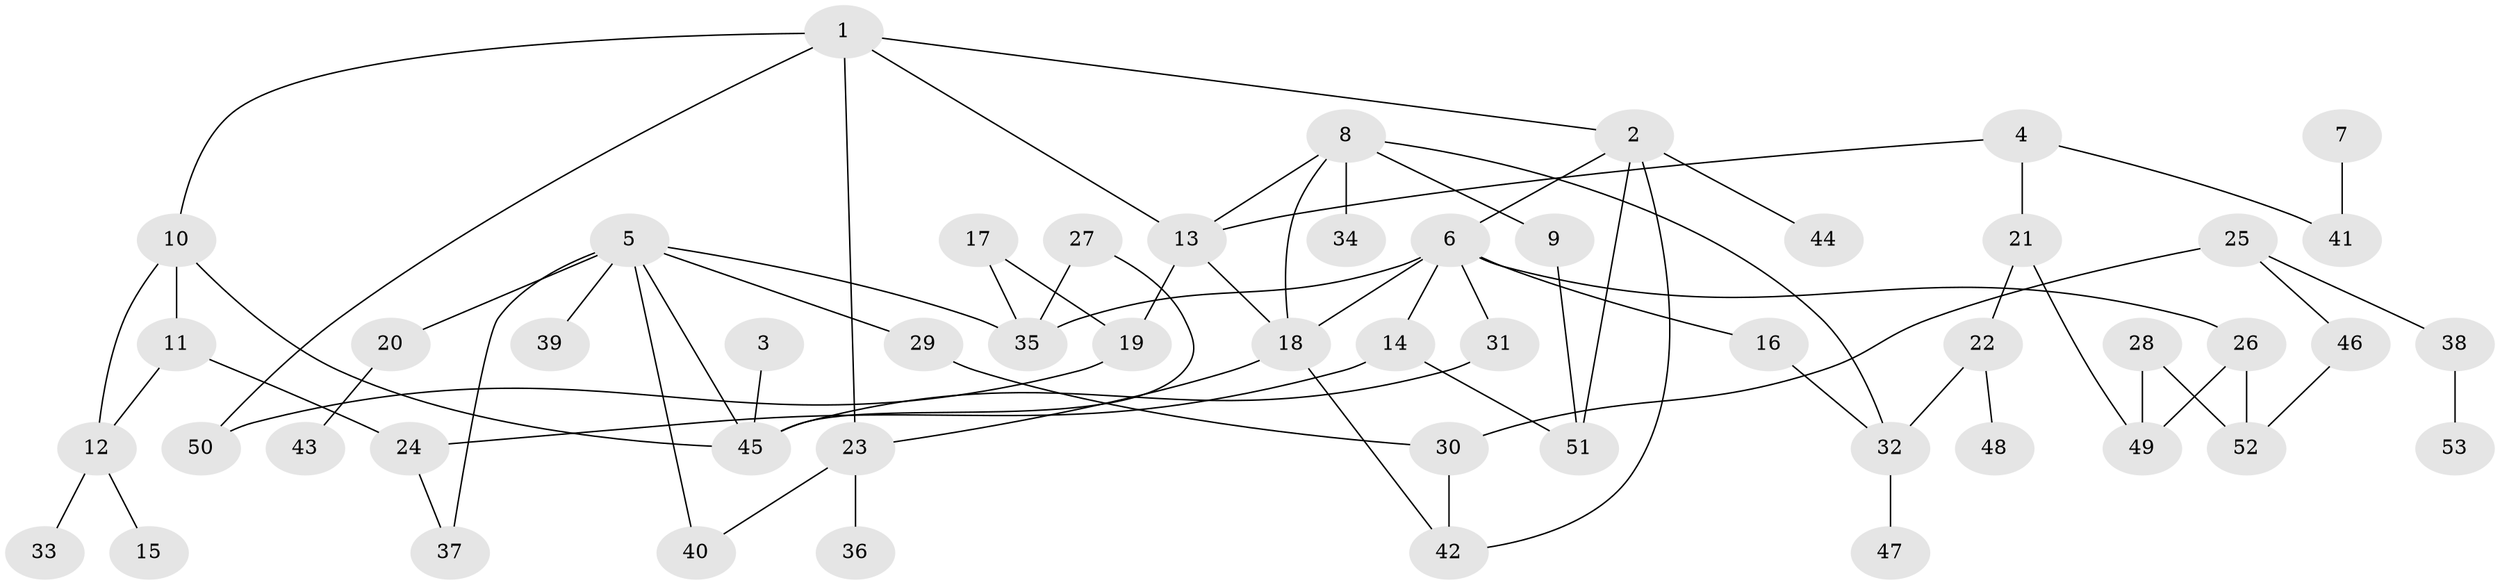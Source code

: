 // original degree distribution, {5: 0.02830188679245283, 4: 0.11320754716981132, 2: 0.4056603773584906, 3: 0.1509433962264151, 7: 0.02830188679245283, 1: 0.2641509433962264, 6: 0.009433962264150943}
// Generated by graph-tools (version 1.1) at 2025/36/03/04/25 23:36:06]
// undirected, 53 vertices, 73 edges
graph export_dot {
  node [color=gray90,style=filled];
  1;
  2;
  3;
  4;
  5;
  6;
  7;
  8;
  9;
  10;
  11;
  12;
  13;
  14;
  15;
  16;
  17;
  18;
  19;
  20;
  21;
  22;
  23;
  24;
  25;
  26;
  27;
  28;
  29;
  30;
  31;
  32;
  33;
  34;
  35;
  36;
  37;
  38;
  39;
  40;
  41;
  42;
  43;
  44;
  45;
  46;
  47;
  48;
  49;
  50;
  51;
  52;
  53;
  1 -- 2 [weight=1.0];
  1 -- 10 [weight=1.0];
  1 -- 13 [weight=1.0];
  1 -- 23 [weight=1.0];
  1 -- 50 [weight=1.0];
  2 -- 6 [weight=1.0];
  2 -- 42 [weight=1.0];
  2 -- 44 [weight=1.0];
  2 -- 51 [weight=1.0];
  3 -- 45 [weight=1.0];
  4 -- 13 [weight=1.0];
  4 -- 21 [weight=1.0];
  4 -- 41 [weight=1.0];
  5 -- 20 [weight=1.0];
  5 -- 29 [weight=1.0];
  5 -- 35 [weight=1.0];
  5 -- 37 [weight=1.0];
  5 -- 39 [weight=1.0];
  5 -- 40 [weight=1.0];
  5 -- 45 [weight=1.0];
  6 -- 14 [weight=1.0];
  6 -- 16 [weight=1.0];
  6 -- 18 [weight=1.0];
  6 -- 26 [weight=1.0];
  6 -- 31 [weight=1.0];
  6 -- 35 [weight=1.0];
  7 -- 41 [weight=1.0];
  8 -- 9 [weight=1.0];
  8 -- 13 [weight=1.0];
  8 -- 18 [weight=1.0];
  8 -- 32 [weight=1.0];
  8 -- 34 [weight=1.0];
  9 -- 51 [weight=1.0];
  10 -- 11 [weight=1.0];
  10 -- 12 [weight=1.0];
  10 -- 45 [weight=1.0];
  11 -- 12 [weight=1.0];
  11 -- 24 [weight=1.0];
  12 -- 15 [weight=1.0];
  12 -- 33 [weight=1.0];
  13 -- 18 [weight=1.0];
  13 -- 19 [weight=1.0];
  14 -- 24 [weight=1.0];
  14 -- 51 [weight=1.0];
  16 -- 32 [weight=1.0];
  17 -- 19 [weight=1.0];
  17 -- 35 [weight=1.0];
  18 -- 23 [weight=1.0];
  18 -- 42 [weight=1.0];
  19 -- 50 [weight=1.0];
  20 -- 43 [weight=1.0];
  21 -- 22 [weight=1.0];
  21 -- 49 [weight=1.0];
  22 -- 32 [weight=1.0];
  22 -- 48 [weight=1.0];
  23 -- 36 [weight=1.0];
  23 -- 40 [weight=1.0];
  24 -- 37 [weight=1.0];
  25 -- 30 [weight=1.0];
  25 -- 38 [weight=1.0];
  25 -- 46 [weight=1.0];
  26 -- 49 [weight=1.0];
  26 -- 52 [weight=1.0];
  27 -- 35 [weight=1.0];
  27 -- 45 [weight=1.0];
  28 -- 49 [weight=1.0];
  28 -- 52 [weight=1.0];
  29 -- 30 [weight=1.0];
  30 -- 42 [weight=1.0];
  31 -- 45 [weight=1.0];
  32 -- 47 [weight=1.0];
  38 -- 53 [weight=1.0];
  46 -- 52 [weight=1.0];
}
